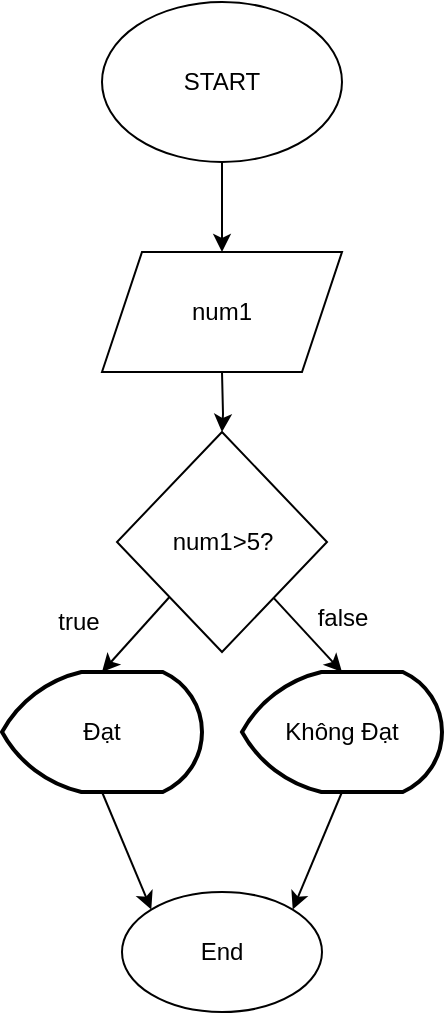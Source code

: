 <mxfile version="25.0.2">
  <diagram id="C5RBs43oDa-KdzZeNtuy" name="Page-1">
    <mxGraphModel dx="1050" dy="717" grid="1" gridSize="10" guides="1" tooltips="1" connect="1" arrows="1" fold="1" page="1" pageScale="1" pageWidth="827" pageHeight="1169" math="0" shadow="0">
      <root>
        <mxCell id="WIyWlLk6GJQsqaUBKTNV-0" />
        <mxCell id="WIyWlLk6GJQsqaUBKTNV-1" parent="WIyWlLk6GJQsqaUBKTNV-0" />
        <mxCell id="enlqpLdbjyHBV3dJq9Ab-1" value="START" style="ellipse;whiteSpace=wrap;html=1;" parent="WIyWlLk6GJQsqaUBKTNV-1" vertex="1">
          <mxGeometry x="320" y="505" width="120" height="80" as="geometry" />
        </mxCell>
        <mxCell id="enlqpLdbjyHBV3dJq9Ab-2" value="" style="edgeStyle=orthogonalEdgeStyle;rounded=0;orthogonalLoop=1;jettySize=auto;html=1;" parent="WIyWlLk6GJQsqaUBKTNV-1" target="enlqpLdbjyHBV3dJq9Ab-17" edge="1">
          <mxGeometry relative="1" as="geometry">
            <mxPoint x="380" y="690" as="sourcePoint" />
          </mxGeometry>
        </mxCell>
        <mxCell id="enlqpLdbjyHBV3dJq9Ab-3" value="num1" style="shape=parallelogram;perimeter=parallelogramPerimeter;whiteSpace=wrap;html=1;fixedSize=1;" parent="WIyWlLk6GJQsqaUBKTNV-1" vertex="1">
          <mxGeometry x="320" y="630" width="120" height="60" as="geometry" />
        </mxCell>
        <mxCell id="enlqpLdbjyHBV3dJq9Ab-4" value="" style="endArrow=classic;html=1;rounded=0;entryX=0.5;entryY=0;entryDx=0;entryDy=0;" parent="WIyWlLk6GJQsqaUBKTNV-1" target="enlqpLdbjyHBV3dJq9Ab-3" edge="1">
          <mxGeometry width="50" height="50" relative="1" as="geometry">
            <mxPoint x="380" y="585" as="sourcePoint" />
            <mxPoint x="430" y="450" as="targetPoint" />
          </mxGeometry>
        </mxCell>
        <mxCell id="enlqpLdbjyHBV3dJq9Ab-5" value="" style="endArrow=classic;html=1;rounded=0;" parent="WIyWlLk6GJQsqaUBKTNV-1" source="enlqpLdbjyHBV3dJq9Ab-17" edge="1">
          <mxGeometry width="50" height="50" relative="1" as="geometry">
            <mxPoint x="410" y="770" as="sourcePoint" />
            <mxPoint x="440" y="840" as="targetPoint" />
          </mxGeometry>
        </mxCell>
        <mxCell id="enlqpLdbjyHBV3dJq9Ab-6" value="" style="endArrow=classic;html=1;rounded=0;exitX=0;exitY=1;exitDx=0;exitDy=0;" parent="WIyWlLk6GJQsqaUBKTNV-1" source="enlqpLdbjyHBV3dJq9Ab-17" edge="1">
          <mxGeometry width="50" height="50" relative="1" as="geometry">
            <mxPoint x="350" y="770" as="sourcePoint" />
            <mxPoint x="320" y="840" as="targetPoint" />
          </mxGeometry>
        </mxCell>
        <mxCell id="enlqpLdbjyHBV3dJq9Ab-13" value="" style="endArrow=classic;html=1;rounded=0;entryX=0;entryY=0;entryDx=0;entryDy=0;exitX=0.5;exitY=1;exitDx=0;exitDy=0;exitPerimeter=0;" parent="WIyWlLk6GJQsqaUBKTNV-1" target="enlqpLdbjyHBV3dJq9Ab-15" edge="1" source="hPkYf3LlJRqYPQVfd92O-2">
          <mxGeometry width="50" height="50" relative="1" as="geometry">
            <mxPoint x="300" y="1000" as="sourcePoint" />
            <mxPoint x="320" y="1030" as="targetPoint" />
          </mxGeometry>
        </mxCell>
        <mxCell id="enlqpLdbjyHBV3dJq9Ab-14" value="" style="endArrow=classic;html=1;rounded=0;exitX=0.5;exitY=1;exitDx=0;exitDy=0;exitPerimeter=0;entryX=1;entryY=0;entryDx=0;entryDy=0;" parent="WIyWlLk6GJQsqaUBKTNV-1" source="hPkYf3LlJRqYPQVfd92O-3" target="enlqpLdbjyHBV3dJq9Ab-15" edge="1">
          <mxGeometry width="50" height="50" relative="1" as="geometry">
            <mxPoint x="448" y="1000.84" as="sourcePoint" />
            <mxPoint x="448" y="1030" as="targetPoint" />
            <Array as="points" />
          </mxGeometry>
        </mxCell>
        <mxCell id="enlqpLdbjyHBV3dJq9Ab-15" value="End" style="ellipse;whiteSpace=wrap;html=1;" parent="WIyWlLk6GJQsqaUBKTNV-1" vertex="1">
          <mxGeometry x="330" y="950" width="100" height="60" as="geometry" />
        </mxCell>
        <mxCell id="enlqpLdbjyHBV3dJq9Ab-17" value="num1&amp;gt;5?" style="rhombus;whiteSpace=wrap;html=1;" parent="WIyWlLk6GJQsqaUBKTNV-1" vertex="1">
          <mxGeometry x="327.5" y="720" width="105" height="110" as="geometry" />
        </mxCell>
        <mxCell id="hPkYf3LlJRqYPQVfd92O-0" value="true" style="text;html=1;align=center;verticalAlign=middle;resizable=0;points=[];autosize=1;strokeColor=none;fillColor=none;" vertex="1" parent="WIyWlLk6GJQsqaUBKTNV-1">
          <mxGeometry x="287.5" y="800" width="40" height="30" as="geometry" />
        </mxCell>
        <mxCell id="hPkYf3LlJRqYPQVfd92O-1" value="false" style="text;html=1;align=center;verticalAlign=middle;resizable=0;points=[];autosize=1;strokeColor=none;fillColor=none;" vertex="1" parent="WIyWlLk6GJQsqaUBKTNV-1">
          <mxGeometry x="415" y="798" width="50" height="30" as="geometry" />
        </mxCell>
        <mxCell id="hPkYf3LlJRqYPQVfd92O-2" value="Đạt" style="strokeWidth=2;html=1;shape=mxgraph.flowchart.display;whiteSpace=wrap;" vertex="1" parent="WIyWlLk6GJQsqaUBKTNV-1">
          <mxGeometry x="270" y="840" width="100" height="60" as="geometry" />
        </mxCell>
        <mxCell id="hPkYf3LlJRqYPQVfd92O-3" value="Không Đạt" style="strokeWidth=2;html=1;shape=mxgraph.flowchart.display;whiteSpace=wrap;" vertex="1" parent="WIyWlLk6GJQsqaUBKTNV-1">
          <mxGeometry x="390" y="840" width="100" height="60" as="geometry" />
        </mxCell>
      </root>
    </mxGraphModel>
  </diagram>
</mxfile>
